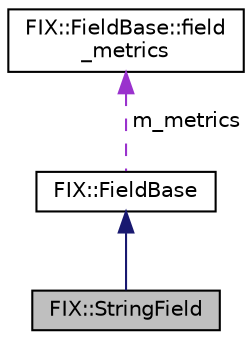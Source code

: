 digraph "FIX::StringField"
{
  edge [fontname="Helvetica",fontsize="10",labelfontname="Helvetica",labelfontsize="10"];
  node [fontname="Helvetica",fontsize="10",shape=record];
  Node2 [label="FIX::StringField",height=0.2,width=0.4,color="black", fillcolor="grey75", style="filled", fontcolor="black"];
  Node3 -> Node2 [dir="back",color="midnightblue",fontsize="10",style="solid",fontname="Helvetica"];
  Node3 [label="FIX::FieldBase",height=0.2,width=0.4,color="black", fillcolor="white", style="filled",URL="$class_f_i_x_1_1_field_base.html",tooltip="Base representation of all Field classes. "];
  Node4 -> Node3 [dir="back",color="darkorchid3",fontsize="10",style="dashed",label=" m_metrics" ,fontname="Helvetica"];
  Node4 [label="FIX::FieldBase::field\l_metrics",height=0.2,width=0.4,color="black", fillcolor="white", style="filled",URL="$class_f_i_x_1_1_field_base_1_1field__metrics.html",tooltip="Class used to store field metrics like total length and checksum. "];
}

